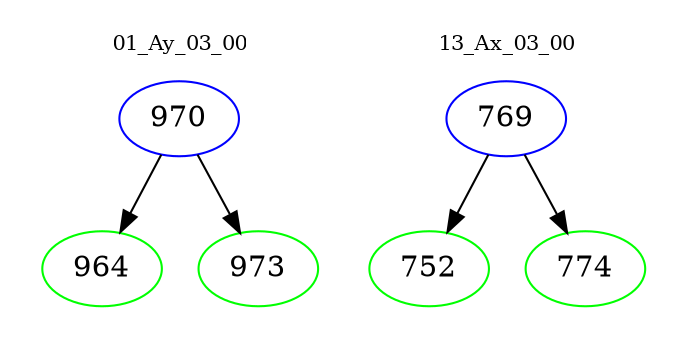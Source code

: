 digraph{
subgraph cluster_0 {
color = white
label = "01_Ay_03_00";
fontsize=10;
T0_970 [label="970", color="blue"]
T0_970 -> T0_964 [color="black"]
T0_964 [label="964", color="green"]
T0_970 -> T0_973 [color="black"]
T0_973 [label="973", color="green"]
}
subgraph cluster_1 {
color = white
label = "13_Ax_03_00";
fontsize=10;
T1_769 [label="769", color="blue"]
T1_769 -> T1_752 [color="black"]
T1_752 [label="752", color="green"]
T1_769 -> T1_774 [color="black"]
T1_774 [label="774", color="green"]
}
}
